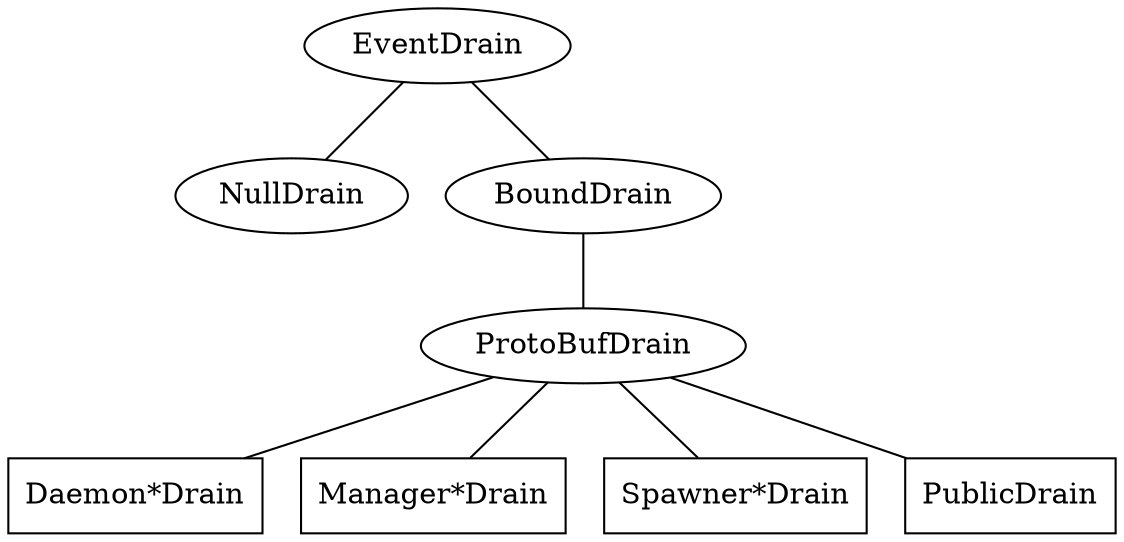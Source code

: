 graph drains {
  base [label="EventDrain"];
  null [label="NullDrain"];
  bound [label="BoundDrain"];

  protobuf [label="ProtoBufDrain"];
  daemon [label="Daemon*Drain", shape=box];
  manager [label="Manager*Drain", shape=box];
  spawner [label="Spawner*Drain", shape=box];
  public [label="PublicDrain", shape=box];

  base -- null;
  base -- bound;
  bound -- protobuf;

  protobuf -- daemon;
  protobuf -- manager;
  protobuf -- spawner;
  protobuf -- public;
}
